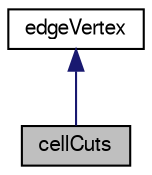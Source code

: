 digraph "cellCuts"
{
  bgcolor="transparent";
  edge [fontname="FreeSans",fontsize="10",labelfontname="FreeSans",labelfontsize="10"];
  node [fontname="FreeSans",fontsize="10",shape=record];
  Node2 [label="cellCuts",height=0.2,width=0.4,color="black", fillcolor="grey75", style="filled", fontcolor="black"];
  Node3 -> Node2 [dir="back",color="midnightblue",fontsize="10",style="solid",fontname="FreeSans"];
  Node3 [label="edgeVertex",height=0.2,width=0.4,color="black",URL="$a21494.html",tooltip="Combines edge or vertex in single label. Used to specify cuts across cell circumference. "];
}

